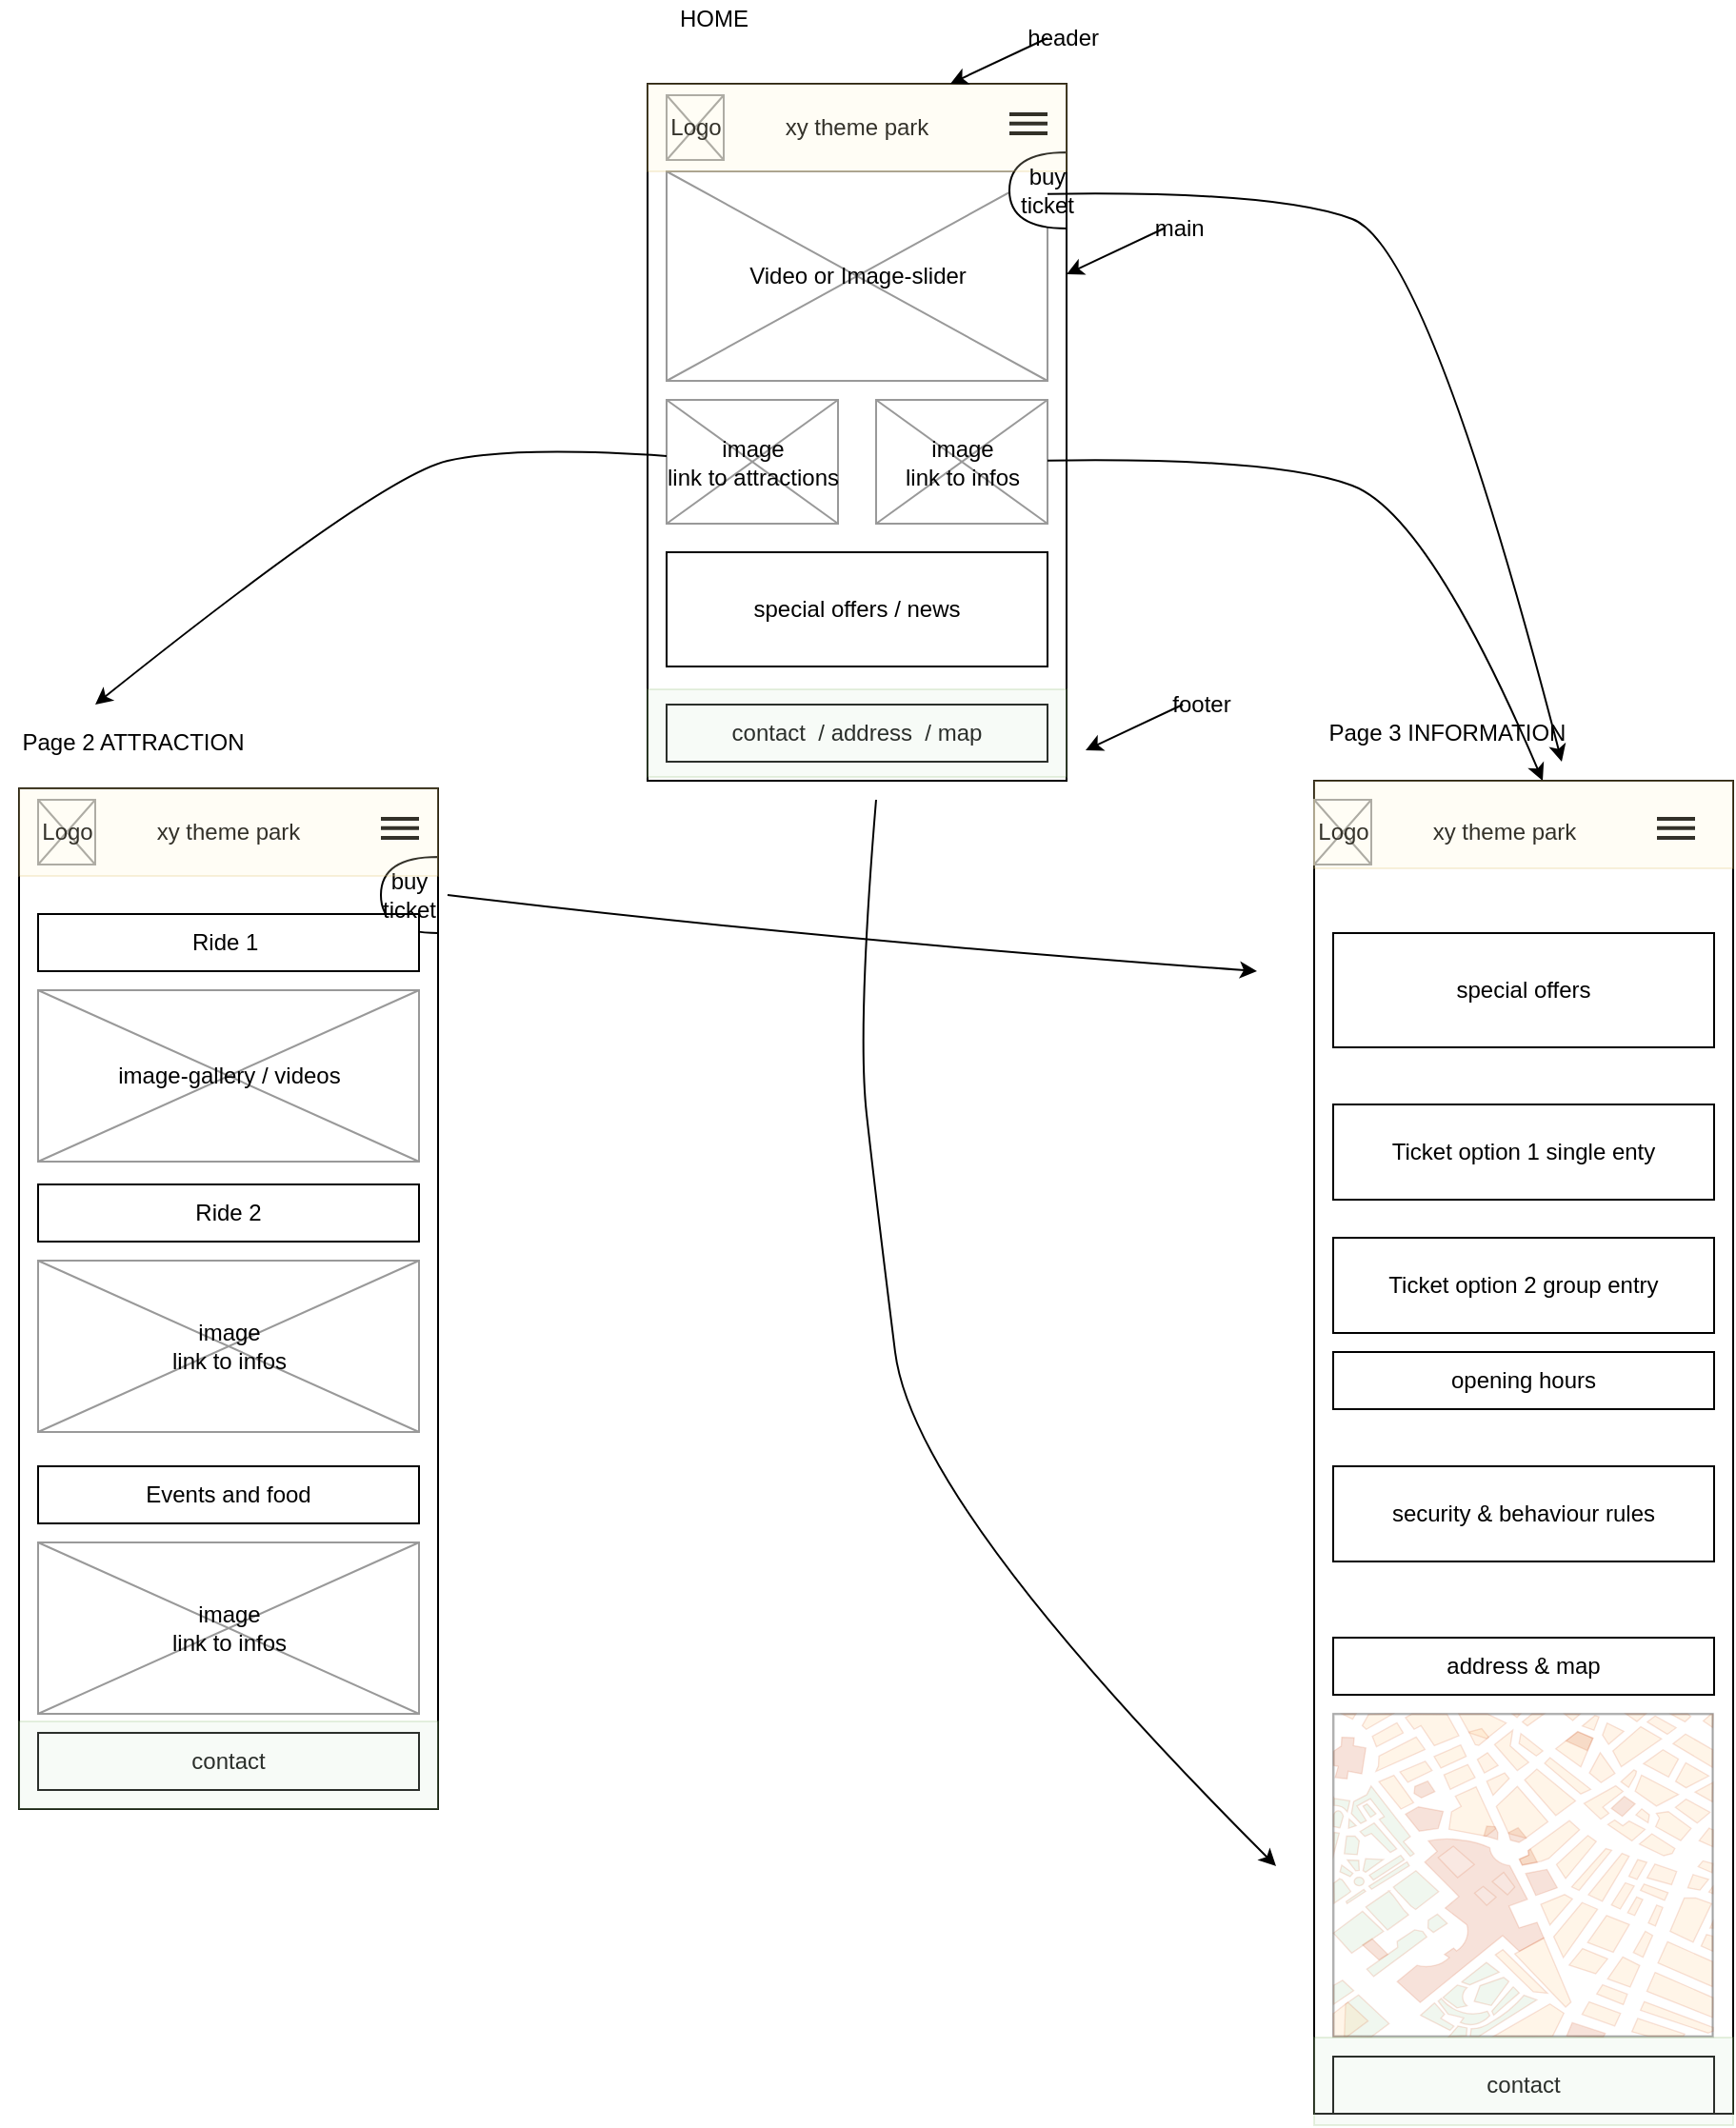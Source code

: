 <mxfile version="14.6.13" type="device"><diagram id="Tz94heCCpqs6r6Kg0a_S" name="Page-1"><mxGraphModel dx="3687" dy="2537" grid="1" gridSize="10" guides="1" tooltips="1" connect="1" arrows="1" fold="1" page="1" pageScale="1" pageWidth="1169" pageHeight="827" math="0" shadow="0"><root><mxCell id="0"/><mxCell id="1" parent="0"/><mxCell id="b5tYH_EXLa9vp5NdrSGa-64" value="" style="rounded=0;whiteSpace=wrap;html=1;labelBackgroundColor=none;opacity=20;fillColor=#ffe6cc;strokeColor=#d79b00;" parent="1" vertex="1"><mxGeometry x="480" y="90" width="220" height="270" as="geometry"/></mxCell><mxCell id="b5tYH_EXLa9vp5NdrSGa-3" value="" style="rounded=0;whiteSpace=wrap;html=1;verticalAlign=middle;" parent="1" vertex="1"><mxGeometry x="480" y="44" width="220" height="366" as="geometry"/></mxCell><mxCell id="b5tYH_EXLa9vp5NdrSGa-8" value="HOME" style="text;html=1;strokeColor=none;fillColor=none;align=center;verticalAlign=middle;whiteSpace=wrap;rounded=0;" parent="1" vertex="1"><mxGeometry x="480" width="70" height="20" as="geometry"/></mxCell><mxCell id="b5tYH_EXLa9vp5NdrSGa-10" value="Page 2 ATTRACTION" style="text;html=1;strokeColor=none;fillColor=none;align=center;verticalAlign=middle;whiteSpace=wrap;rounded=0;" parent="1" vertex="1"><mxGeometry x="140" y="380" width="140" height="20" as="geometry"/></mxCell><mxCell id="b5tYH_EXLa9vp5NdrSGa-12" value="Video or Image-slider" style="verticalLabelPosition=middle;shadow=0;dashed=0;align=center;html=1;verticalAlign=middle;strokeWidth=1;shape=mxgraph.mockup.graphics.simpleIcon;strokeColor=#999999;fillColor=#ffffff;labelPosition=center;" parent="1" vertex="1"><mxGeometry x="490" y="90" width="200" height="110" as="geometry"/></mxCell><mxCell id="b5tYH_EXLa9vp5NdrSGa-16" value="image&lt;br&gt;link to attractions" style="verticalLabelPosition=middle;shadow=0;dashed=0;align=center;html=1;verticalAlign=middle;strokeWidth=1;shape=mxgraph.mockup.graphics.simpleIcon;strokeColor=#999999;fillColor=#ffffff;labelPosition=center;" parent="1" vertex="1"><mxGeometry x="490" y="210" width="90" height="65" as="geometry"/></mxCell><mxCell id="b5tYH_EXLa9vp5NdrSGa-21" value="image&lt;br&gt;link to infos" style="verticalLabelPosition=middle;shadow=0;dashed=0;align=center;html=1;verticalAlign=middle;strokeWidth=1;shape=mxgraph.mockup.graphics.simpleIcon;strokeColor=#999999;fillColor=#ffffff;labelPosition=center;" parent="1" vertex="1"><mxGeometry x="600" y="210" width="90" height="65" as="geometry"/></mxCell><mxCell id="b5tYH_EXLa9vp5NdrSGa-15" value="&lt;div&gt;Logo&lt;/div&gt;" style="verticalLabelPosition=middle;shadow=0;dashed=0;align=center;html=1;verticalAlign=middle;strokeWidth=1;shape=mxgraph.mockup.graphics.simpleIcon;strokeColor=#999999;fillColor=#ffffff;labelPosition=center;" parent="1" vertex="1"><mxGeometry x="490" y="50" width="30" height="34" as="geometry"/></mxCell><mxCell id="b5tYH_EXLa9vp5NdrSGa-24" value="" style="endArrow=none;html=1;strokeWidth=2;" parent="1" edge="1"><mxGeometry width="50" height="50" relative="1" as="geometry"><mxPoint x="670" y="60" as="sourcePoint"/><mxPoint x="690" y="60" as="targetPoint"/></mxGeometry></mxCell><mxCell id="b5tYH_EXLa9vp5NdrSGa-27" value="" style="endArrow=none;html=1;strokeWidth=2;" parent="1" edge="1"><mxGeometry width="50" height="50" relative="1" as="geometry"><mxPoint x="670" y="64.92" as="sourcePoint"/><mxPoint x="690" y="64.92" as="targetPoint"/></mxGeometry></mxCell><mxCell id="b5tYH_EXLa9vp5NdrSGa-28" value="" style="endArrow=none;html=1;strokeWidth=2;" parent="1" edge="1"><mxGeometry width="50" height="50" relative="1" as="geometry"><mxPoint x="670" y="70" as="sourcePoint"/><mxPoint x="690" y="70" as="targetPoint"/></mxGeometry></mxCell><mxCell id="b5tYH_EXLa9vp5NdrSGa-29" value="" style="shape=or;whiteSpace=wrap;html=1;gradientColor=none;rotation=-180;" parent="1" vertex="1"><mxGeometry x="670" y="80" width="30" height="40" as="geometry"/></mxCell><mxCell id="b5tYH_EXLa9vp5NdrSGa-30" value="xy theme park" style="text;html=1;strokeColor=none;fillColor=none;align=center;verticalAlign=middle;whiteSpace=wrap;rounded=0;" parent="1" vertex="1"><mxGeometry x="540" y="57" width="100" height="20" as="geometry"/></mxCell><mxCell id="b5tYH_EXLa9vp5NdrSGa-32" value="special offers / news" style="rounded=0;whiteSpace=wrap;html=1;gradientColor=none;" parent="1" vertex="1"><mxGeometry x="490" y="290" width="200" height="60" as="geometry"/></mxCell><mxCell id="b5tYH_EXLa9vp5NdrSGa-33" value="contact &amp;nbsp;/ address &amp;nbsp;/ map" style="rounded=0;whiteSpace=wrap;html=1;gradientColor=none;" parent="1" vertex="1"><mxGeometry x="490" y="370" width="200" height="30" as="geometry"/></mxCell><mxCell id="b5tYH_EXLa9vp5NdrSGa-35" value="" style="rounded=0;whiteSpace=wrap;html=1;verticalAlign=middle;" parent="1" vertex="1"><mxGeometry x="150" y="414" width="220" height="536" as="geometry"/></mxCell><mxCell id="b5tYH_EXLa9vp5NdrSGa-38" value="image-gallery / videos&lt;br&gt;" style="verticalLabelPosition=middle;shadow=0;dashed=0;align=center;html=1;verticalAlign=middle;strokeWidth=1;shape=mxgraph.mockup.graphics.simpleIcon;strokeColor=#999999;fillColor=#ffffff;labelPosition=center;" parent="1" vertex="1"><mxGeometry x="160" y="520" width="200" height="90" as="geometry"/></mxCell><mxCell id="b5tYH_EXLa9vp5NdrSGa-39" value="&lt;div&gt;Logo&lt;/div&gt;" style="verticalLabelPosition=middle;shadow=0;dashed=0;align=center;html=1;verticalAlign=middle;strokeWidth=1;shape=mxgraph.mockup.graphics.simpleIcon;strokeColor=#999999;fillColor=#ffffff;labelPosition=center;" parent="1" vertex="1"><mxGeometry x="160" y="420" width="30" height="34" as="geometry"/></mxCell><mxCell id="b5tYH_EXLa9vp5NdrSGa-40" value="" style="endArrow=none;html=1;strokeWidth=2;" parent="1" edge="1"><mxGeometry width="50" height="50" relative="1" as="geometry"><mxPoint x="340" y="430" as="sourcePoint"/><mxPoint x="360" y="430" as="targetPoint"/></mxGeometry></mxCell><mxCell id="b5tYH_EXLa9vp5NdrSGa-41" value="" style="endArrow=none;html=1;strokeWidth=2;" parent="1" edge="1"><mxGeometry width="50" height="50" relative="1" as="geometry"><mxPoint x="340" y="434.92" as="sourcePoint"/><mxPoint x="360" y="434.92" as="targetPoint"/></mxGeometry></mxCell><mxCell id="b5tYH_EXLa9vp5NdrSGa-42" value="" style="endArrow=none;html=1;strokeWidth=2;" parent="1" edge="1"><mxGeometry width="50" height="50" relative="1" as="geometry"><mxPoint x="340" y="440" as="sourcePoint"/><mxPoint x="360" y="440" as="targetPoint"/></mxGeometry></mxCell><mxCell id="b5tYH_EXLa9vp5NdrSGa-43" value="" style="shape=or;whiteSpace=wrap;html=1;gradientColor=none;rotation=-180;" parent="1" vertex="1"><mxGeometry x="340" y="450" width="30" height="40" as="geometry"/></mxCell><mxCell id="b5tYH_EXLa9vp5NdrSGa-44" value="xy theme park" style="text;html=1;strokeColor=none;fillColor=none;align=center;verticalAlign=middle;whiteSpace=wrap;rounded=0;" parent="1" vertex="1"><mxGeometry x="210" y="427" width="100" height="20" as="geometry"/></mxCell><mxCell id="b5tYH_EXLa9vp5NdrSGa-45" value="Ride 1&amp;nbsp;" style="rounded=0;whiteSpace=wrap;html=1;gradientColor=none;" parent="1" vertex="1"><mxGeometry x="160" y="480" width="200" height="30" as="geometry"/></mxCell><mxCell id="b5tYH_EXLa9vp5NdrSGa-47" value="" style="rounded=0;whiteSpace=wrap;html=1;verticalAlign=middle;" parent="1" vertex="1"><mxGeometry x="830" y="410" width="220" height="700" as="geometry"/></mxCell><mxCell id="b5tYH_EXLa9vp5NdrSGa-51" value="&lt;div&gt;Logo&lt;/div&gt;" style="verticalLabelPosition=middle;shadow=0;dashed=0;align=center;html=1;verticalAlign=middle;strokeWidth=1;shape=mxgraph.mockup.graphics.simpleIcon;strokeColor=#999999;fillColor=#ffffff;labelPosition=center;" parent="1" vertex="1"><mxGeometry x="830" y="420" width="30" height="34" as="geometry"/></mxCell><mxCell id="b5tYH_EXLa9vp5NdrSGa-52" value="" style="endArrow=none;html=1;strokeWidth=2;" parent="1" edge="1"><mxGeometry width="50" height="50" relative="1" as="geometry"><mxPoint x="1010" y="430" as="sourcePoint"/><mxPoint x="1030" y="430" as="targetPoint"/></mxGeometry></mxCell><mxCell id="b5tYH_EXLa9vp5NdrSGa-53" value="" style="endArrow=none;html=1;strokeWidth=2;" parent="1" edge="1"><mxGeometry width="50" height="50" relative="1" as="geometry"><mxPoint x="1010" y="434.92" as="sourcePoint"/><mxPoint x="1030" y="434.92" as="targetPoint"/></mxGeometry></mxCell><mxCell id="b5tYH_EXLa9vp5NdrSGa-54" value="" style="endArrow=none;html=1;strokeWidth=2;" parent="1" edge="1"><mxGeometry width="50" height="50" relative="1" as="geometry"><mxPoint x="1010" y="440" as="sourcePoint"/><mxPoint x="1030" y="440" as="targetPoint"/></mxGeometry></mxCell><mxCell id="b5tYH_EXLa9vp5NdrSGa-56" value="xy theme park" style="text;html=1;strokeColor=none;fillColor=none;align=center;verticalAlign=middle;whiteSpace=wrap;rounded=0;" parent="1" vertex="1"><mxGeometry x="880" y="427" width="100" height="20" as="geometry"/></mxCell><mxCell id="b5tYH_EXLa9vp5NdrSGa-57" value="special offers" style="rounded=0;whiteSpace=wrap;html=1;gradientColor=none;" parent="1" vertex="1"><mxGeometry x="840" y="490" width="200" height="60" as="geometry"/></mxCell><mxCell id="b5tYH_EXLa9vp5NdrSGa-59" value="" style="rounded=0;whiteSpace=wrap;html=1;labelBackgroundColor=none;opacity=20;fillColor=#fff2cc;strokeColor=#d6b656;" parent="1" vertex="1"><mxGeometry x="480" y="44" width="220" height="46" as="geometry"/></mxCell><mxCell id="b5tYH_EXLa9vp5NdrSGa-62" value="" style="endArrow=classic;html=1;strokeWidth=1;" parent="1" target="b5tYH_EXLa9vp5NdrSGa-59" edge="1"><mxGeometry width="50" height="50" relative="1" as="geometry"><mxPoint x="690" y="20" as="sourcePoint"/><mxPoint x="800" y="34" as="targetPoint"/><Array as="points"/></mxGeometry></mxCell><mxCell id="b5tYH_EXLa9vp5NdrSGa-63" value="header&amp;nbsp;" style="text;html=1;strokeColor=none;fillColor=none;align=center;verticalAlign=middle;whiteSpace=wrap;rounded=0;labelBackgroundColor=none;opacity=20;" parent="1" vertex="1"><mxGeometry x="680" y="10" width="40" height="20" as="geometry"/></mxCell><mxCell id="b5tYH_EXLa9vp5NdrSGa-65" value="" style="endArrow=classic;html=1;strokeWidth=1;" parent="1" edge="1"><mxGeometry width="50" height="50" relative="1" as="geometry"><mxPoint x="751.06" y="120" as="sourcePoint"/><mxPoint x="699.996" y="144" as="targetPoint"/><Array as="points"/></mxGeometry></mxCell><mxCell id="b5tYH_EXLa9vp5NdrSGa-66" value="main&amp;nbsp;" style="text;html=1;strokeColor=none;fillColor=none;align=center;verticalAlign=middle;whiteSpace=wrap;rounded=0;labelBackgroundColor=none;opacity=20;" parent="1" vertex="1"><mxGeometry x="741.06" y="110" width="40" height="20" as="geometry"/></mxCell><mxCell id="b5tYH_EXLa9vp5NdrSGa-67" value="" style="endArrow=classic;html=1;strokeWidth=1;" parent="1" edge="1"><mxGeometry width="50" height="50" relative="1" as="geometry"><mxPoint x="761.06" y="370" as="sourcePoint"/><mxPoint x="709.996" y="394" as="targetPoint"/><Array as="points"/></mxGeometry></mxCell><mxCell id="b5tYH_EXLa9vp5NdrSGa-68" value="footer" style="text;html=1;strokeColor=none;fillColor=none;align=center;verticalAlign=middle;whiteSpace=wrap;rounded=0;labelBackgroundColor=none;opacity=20;" parent="1" vertex="1"><mxGeometry x="751.06" y="360" width="40" height="20" as="geometry"/></mxCell><mxCell id="b5tYH_EXLa9vp5NdrSGa-69" value="" style="rounded=0;whiteSpace=wrap;html=1;labelBackgroundColor=none;opacity=20;fillColor=#d5e8d4;strokeColor=#82b366;" parent="1" vertex="1"><mxGeometry x="480" y="362" width="220" height="46" as="geometry"/></mxCell><mxCell id="b5tYH_EXLa9vp5NdrSGa-70" value="" style="curved=1;endArrow=classic;html=1;strokeWidth=1;" parent="1" source="b5tYH_EXLa9vp5NdrSGa-16" edge="1"><mxGeometry width="50" height="50" relative="1" as="geometry"><mxPoint x="310" y="210" as="sourcePoint"/><mxPoint x="190" y="370" as="targetPoint"/><Array as="points"><mxPoint x="410" y="234"/><mxPoint x="340" y="250"/></Array></mxGeometry></mxCell><mxCell id="b5tYH_EXLa9vp5NdrSGa-71" value="" style="curved=1;endArrow=classic;html=1;strokeWidth=1;" parent="1" source="b5tYH_EXLa9vp5NdrSGa-21" edge="1"><mxGeometry width="50" height="50" relative="1" as="geometry"><mxPoint x="730" y="239" as="sourcePoint"/><mxPoint x="950" y="410" as="targetPoint"/><Array as="points"><mxPoint x="810" y="240"/><mxPoint x="890" y="270"/></Array></mxGeometry></mxCell><mxCell id="b5tYH_EXLa9vp5NdrSGa-72" value="buy ticket" style="text;html=1;strokeColor=none;fillColor=none;align=center;verticalAlign=middle;whiteSpace=wrap;rounded=0;labelBackgroundColor=none;opacity=20;" parent="1" vertex="1"><mxGeometry x="670" y="90" width="40" height="20" as="geometry"/></mxCell><mxCell id="b5tYH_EXLa9vp5NdrSGa-73" value="buy ticket" style="text;html=1;strokeColor=none;fillColor=none;align=center;verticalAlign=middle;whiteSpace=wrap;rounded=0;labelBackgroundColor=none;opacity=20;" parent="1" vertex="1"><mxGeometry x="335" y="460" width="40" height="20" as="geometry"/></mxCell><mxCell id="b5tYH_EXLa9vp5NdrSGa-75" value="image&lt;br&gt;link to infos" style="verticalLabelPosition=middle;shadow=0;dashed=0;align=center;html=1;verticalAlign=middle;strokeWidth=1;shape=mxgraph.mockup.graphics.simpleIcon;strokeColor=#999999;fillColor=#ffffff;labelPosition=center;" parent="1" vertex="1"><mxGeometry x="160" y="662" width="200" height="90" as="geometry"/></mxCell><mxCell id="b5tYH_EXLa9vp5NdrSGa-76" value="Ride 2" style="rounded=0;whiteSpace=wrap;html=1;gradientColor=none;" parent="1" vertex="1"><mxGeometry x="160" y="622" width="200" height="30" as="geometry"/></mxCell><mxCell id="b5tYH_EXLa9vp5NdrSGa-77" value="image&lt;br&gt;link to infos" style="verticalLabelPosition=middle;shadow=0;dashed=0;align=center;html=1;verticalAlign=middle;strokeWidth=1;shape=mxgraph.mockup.graphics.simpleIcon;strokeColor=#999999;fillColor=#ffffff;labelPosition=center;" parent="1" vertex="1"><mxGeometry x="160" y="810" width="200" height="90" as="geometry"/></mxCell><mxCell id="b5tYH_EXLa9vp5NdrSGa-78" value="Events and food" style="rounded=0;whiteSpace=wrap;html=1;gradientColor=none;" parent="1" vertex="1"><mxGeometry x="160" y="770" width="200" height="30" as="geometry"/></mxCell><mxCell id="ioKyxTYpM8XxDTt9hKgP-1" value="" style="curved=1;endArrow=classic;html=1;strokeWidth=1;" parent="1" edge="1"><mxGeometry width="50" height="50" relative="1" as="geometry"><mxPoint x="690" y="101.818" as="sourcePoint"/><mxPoint x="960" y="400" as="targetPoint"/><Array as="points"><mxPoint x="810" y="100"/><mxPoint x="890" y="130"/></Array></mxGeometry></mxCell><mxCell id="ioKyxTYpM8XxDTt9hKgP-2" value="" style="curved=1;endArrow=classic;html=1;strokeWidth=1;startArrow=none;exitX=1;exitY=0.5;exitDx=0;exitDy=0;" parent="1" source="b5tYH_EXLa9vp5NdrSGa-73" edge="1"><mxGeometry width="50" height="50" relative="1" as="geometry"><mxPoint x="490" y="493" as="sourcePoint"/><mxPoint x="800" y="510" as="targetPoint"/><Array as="points"><mxPoint x="560" y="492.5"/></Array></mxGeometry></mxCell><mxCell id="ioKyxTYpM8XxDTt9hKgP-4" value="" style="verticalLabelPosition=bottom;shadow=0;dashed=0;align=center;html=1;verticalAlign=top;strokeWidth=1;shape=mxgraph.mockup.misc.map;labelBackgroundColor=none;gradientColor=none;opacity=20;" parent="1" vertex="1"><mxGeometry x="840" y="900" width="200" height="170" as="geometry"/></mxCell><mxCell id="ioKyxTYpM8XxDTt9hKgP-6" value="" style="curved=1;endArrow=classic;html=1;strokeWidth=1;" parent="1" edge="1"><mxGeometry width="50" height="50" relative="1" as="geometry"><mxPoint x="600" y="420" as="sourcePoint"/><mxPoint x="810" y="980" as="targetPoint"/><Array as="points"><mxPoint x="590" y="540"/><mxPoint x="600" y="630"/><mxPoint x="620" y="790"/></Array></mxGeometry></mxCell><mxCell id="ioKyxTYpM8XxDTt9hKgP-9" value="address &amp;amp; map" style="rounded=0;whiteSpace=wrap;html=1;gradientColor=none;" parent="1" vertex="1"><mxGeometry x="840" y="860" width="200" height="30" as="geometry"/></mxCell><mxCell id="ioKyxTYpM8XxDTt9hKgP-10" value="opening hours" style="rounded=0;whiteSpace=wrap;html=1;gradientColor=none;" parent="1" vertex="1"><mxGeometry x="840" y="710" width="200" height="30" as="geometry"/></mxCell><mxCell id="ioKyxTYpM8XxDTt9hKgP-11" value="Ticket option 1 single enty" style="rounded=0;whiteSpace=wrap;html=1;gradientColor=none;" parent="1" vertex="1"><mxGeometry x="840" y="580" width="200" height="50" as="geometry"/></mxCell><mxCell id="ioKyxTYpM8XxDTt9hKgP-12" value="Ticket option 2 group entry" style="rounded=0;whiteSpace=wrap;html=1;gradientColor=none;" parent="1" vertex="1"><mxGeometry x="840" y="650" width="200" height="50" as="geometry"/></mxCell><mxCell id="ioKyxTYpM8XxDTt9hKgP-13" value="security &amp;amp; behaviour rules" style="rounded=0;whiteSpace=wrap;html=1;gradientColor=none;" parent="1" vertex="1"><mxGeometry x="840" y="770" width="200" height="50" as="geometry"/></mxCell><mxCell id="ioKyxTYpM8XxDTt9hKgP-15" value="contact" style="rounded=0;whiteSpace=wrap;html=1;gradientColor=none;" parent="1" vertex="1"><mxGeometry x="840" y="1080" width="200" height="30" as="geometry"/></mxCell><mxCell id="ioKyxTYpM8XxDTt9hKgP-16" value="contact" style="rounded=0;whiteSpace=wrap;html=1;gradientColor=none;" parent="1" vertex="1"><mxGeometry x="160" y="910" width="200" height="30" as="geometry"/></mxCell><mxCell id="2Vf8AZreEYr9U6PPtLxu-1" value="Page 3 INFORMATION" style="text;html=1;strokeColor=none;fillColor=none;align=center;verticalAlign=middle;whiteSpace=wrap;rounded=0;" vertex="1" parent="1"><mxGeometry x="830" y="375" width="140" height="20" as="geometry"/></mxCell><mxCell id="2Vf8AZreEYr9U6PPtLxu-2" value="" style="rounded=0;whiteSpace=wrap;html=1;labelBackgroundColor=none;opacity=20;fillColor=#fff2cc;strokeColor=#d6b656;" vertex="1" parent="1"><mxGeometry x="150" y="414" width="220" height="46" as="geometry"/></mxCell><mxCell id="2Vf8AZreEYr9U6PPtLxu-3" value="" style="rounded=0;whiteSpace=wrap;html=1;labelBackgroundColor=none;opacity=20;fillColor=#fff2cc;strokeColor=#d6b656;" vertex="1" parent="1"><mxGeometry x="830" y="410" width="220" height="46" as="geometry"/></mxCell><mxCell id="2Vf8AZreEYr9U6PPtLxu-4" value="" style="rounded=0;whiteSpace=wrap;html=1;labelBackgroundColor=none;opacity=20;fillColor=#d5e8d4;strokeColor=#82b366;" vertex="1" parent="1"><mxGeometry x="150" y="904" width="220" height="46" as="geometry"/></mxCell><mxCell id="2Vf8AZreEYr9U6PPtLxu-5" value="" style="rounded=0;whiteSpace=wrap;html=1;labelBackgroundColor=none;opacity=20;fillColor=#d5e8d4;strokeColor=#82b366;" vertex="1" parent="1"><mxGeometry x="830" y="1070" width="220" height="46" as="geometry"/></mxCell></root></mxGraphModel></diagram></mxfile>